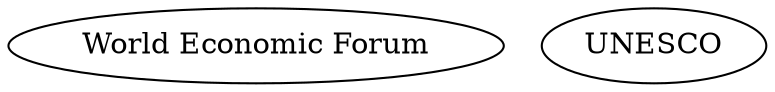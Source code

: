// Copyright 2022, Antonio Alvarado Hernández

graph global {
    subgraph organizations {
        wef1 [
            label="World Economic Forum",
            link="https://www.weforum.org",
        ];
        unesco1 [
            label="UNESCO",
            link="https://www.unesco.org",
        ];
    };
}
